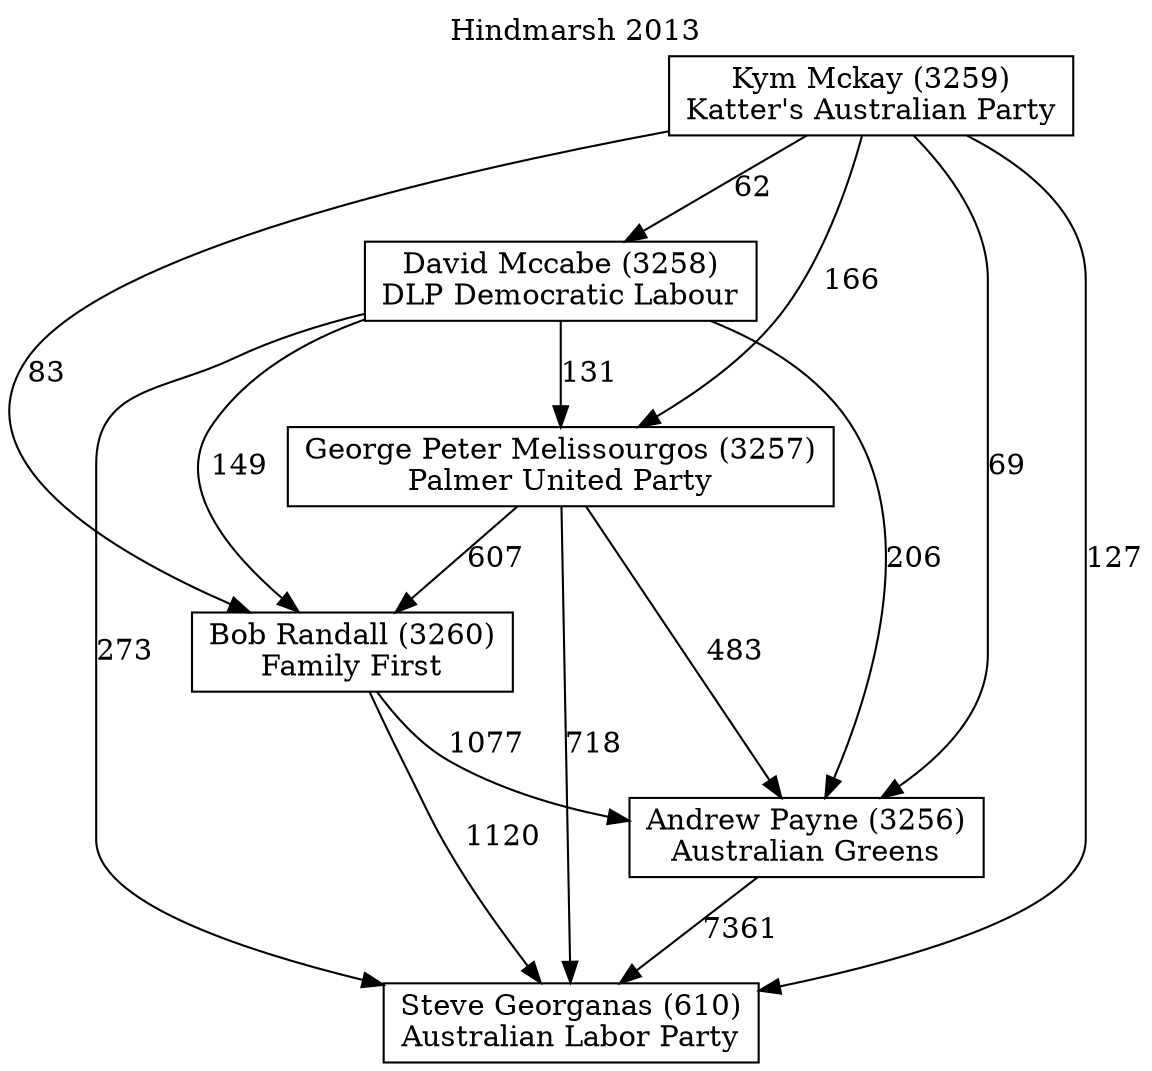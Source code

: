// House preference flow
digraph "Steve Georganas (610)_Hindmarsh_2013" {
	graph [label="Hindmarsh 2013" labelloc=t mclimit=10]
	node [shape=box]
	"Andrew Payne (3256)" [label="Andrew Payne (3256)
Australian Greens"]
	"Bob Randall (3260)" [label="Bob Randall (3260)
Family First"]
	"David Mccabe (3258)" [label="David Mccabe (3258)
DLP Democratic Labour"]
	"George Peter Melissourgos (3257)" [label="George Peter Melissourgos (3257)
Palmer United Party"]
	"Kym Mckay (3259)" [label="Kym Mckay (3259)
Katter's Australian Party"]
	"Steve Georganas (610)" [label="Steve Georganas (610)
Australian Labor Party"]
	"Andrew Payne (3256)" -> "Steve Georganas (610)" [label=7361]
	"Bob Randall (3260)" -> "Andrew Payne (3256)" [label=1077]
	"Bob Randall (3260)" -> "Steve Georganas (610)" [label=1120]
	"David Mccabe (3258)" -> "Andrew Payne (3256)" [label=206]
	"David Mccabe (3258)" -> "Bob Randall (3260)" [label=149]
	"David Mccabe (3258)" -> "George Peter Melissourgos (3257)" [label=131]
	"David Mccabe (3258)" -> "Steve Georganas (610)" [label=273]
	"George Peter Melissourgos (3257)" -> "Andrew Payne (3256)" [label=483]
	"George Peter Melissourgos (3257)" -> "Bob Randall (3260)" [label=607]
	"George Peter Melissourgos (3257)" -> "Steve Georganas (610)" [label=718]
	"Kym Mckay (3259)" -> "Andrew Payne (3256)" [label=69]
	"Kym Mckay (3259)" -> "Bob Randall (3260)" [label=83]
	"Kym Mckay (3259)" -> "David Mccabe (3258)" [label=62]
	"Kym Mckay (3259)" -> "George Peter Melissourgos (3257)" [label=166]
	"Kym Mckay (3259)" -> "Steve Georganas (610)" [label=127]
}
